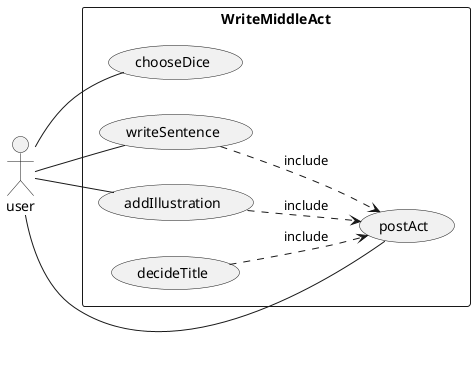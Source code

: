 @startuml MakeMiddleAct

left to right direction

actor user

rectangle WriteMiddleAct {
    user -- (chooseDice)
    user -- (writeSentence)
    user -- (addIllustration)    
    user -- (postAct)
    (decideTitle) ..> (postAct) : include
    (writeSentence) ..> (postAct) : include
    (addIllustration) ..> (postAct) : include
}

@enduml